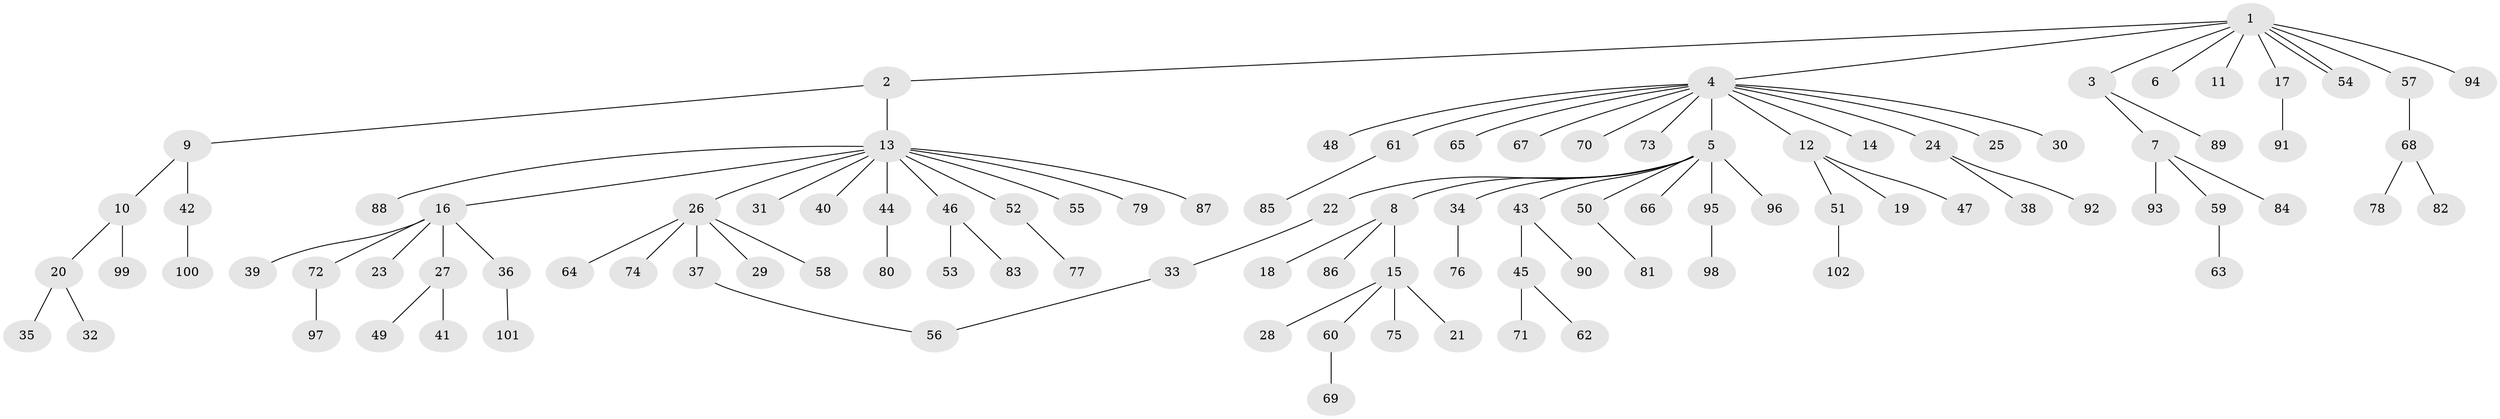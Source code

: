 // Generated by graph-tools (version 1.1) at 2025/14/03/09/25 04:14:32]
// undirected, 102 vertices, 103 edges
graph export_dot {
graph [start="1"]
  node [color=gray90,style=filled];
  1;
  2;
  3;
  4;
  5;
  6;
  7;
  8;
  9;
  10;
  11;
  12;
  13;
  14;
  15;
  16;
  17;
  18;
  19;
  20;
  21;
  22;
  23;
  24;
  25;
  26;
  27;
  28;
  29;
  30;
  31;
  32;
  33;
  34;
  35;
  36;
  37;
  38;
  39;
  40;
  41;
  42;
  43;
  44;
  45;
  46;
  47;
  48;
  49;
  50;
  51;
  52;
  53;
  54;
  55;
  56;
  57;
  58;
  59;
  60;
  61;
  62;
  63;
  64;
  65;
  66;
  67;
  68;
  69;
  70;
  71;
  72;
  73;
  74;
  75;
  76;
  77;
  78;
  79;
  80;
  81;
  82;
  83;
  84;
  85;
  86;
  87;
  88;
  89;
  90;
  91;
  92;
  93;
  94;
  95;
  96;
  97;
  98;
  99;
  100;
  101;
  102;
  1 -- 2;
  1 -- 3;
  1 -- 4;
  1 -- 6;
  1 -- 11;
  1 -- 17;
  1 -- 54;
  1 -- 54;
  1 -- 57;
  1 -- 94;
  2 -- 9;
  2 -- 13;
  3 -- 7;
  3 -- 89;
  4 -- 5;
  4 -- 12;
  4 -- 14;
  4 -- 24;
  4 -- 25;
  4 -- 30;
  4 -- 48;
  4 -- 61;
  4 -- 65;
  4 -- 67;
  4 -- 70;
  4 -- 73;
  5 -- 8;
  5 -- 22;
  5 -- 34;
  5 -- 43;
  5 -- 50;
  5 -- 66;
  5 -- 95;
  5 -- 96;
  7 -- 59;
  7 -- 84;
  7 -- 93;
  8 -- 15;
  8 -- 18;
  8 -- 86;
  9 -- 10;
  9 -- 42;
  10 -- 20;
  10 -- 99;
  12 -- 19;
  12 -- 47;
  12 -- 51;
  13 -- 16;
  13 -- 26;
  13 -- 31;
  13 -- 40;
  13 -- 44;
  13 -- 46;
  13 -- 52;
  13 -- 55;
  13 -- 79;
  13 -- 87;
  13 -- 88;
  15 -- 21;
  15 -- 28;
  15 -- 60;
  15 -- 75;
  16 -- 23;
  16 -- 27;
  16 -- 36;
  16 -- 39;
  16 -- 72;
  17 -- 91;
  20 -- 32;
  20 -- 35;
  22 -- 33;
  24 -- 38;
  24 -- 92;
  26 -- 29;
  26 -- 37;
  26 -- 58;
  26 -- 64;
  26 -- 74;
  27 -- 41;
  27 -- 49;
  33 -- 56;
  34 -- 76;
  36 -- 101;
  37 -- 56;
  42 -- 100;
  43 -- 45;
  43 -- 90;
  44 -- 80;
  45 -- 62;
  45 -- 71;
  46 -- 53;
  46 -- 83;
  50 -- 81;
  51 -- 102;
  52 -- 77;
  57 -- 68;
  59 -- 63;
  60 -- 69;
  61 -- 85;
  68 -- 78;
  68 -- 82;
  72 -- 97;
  95 -- 98;
}
